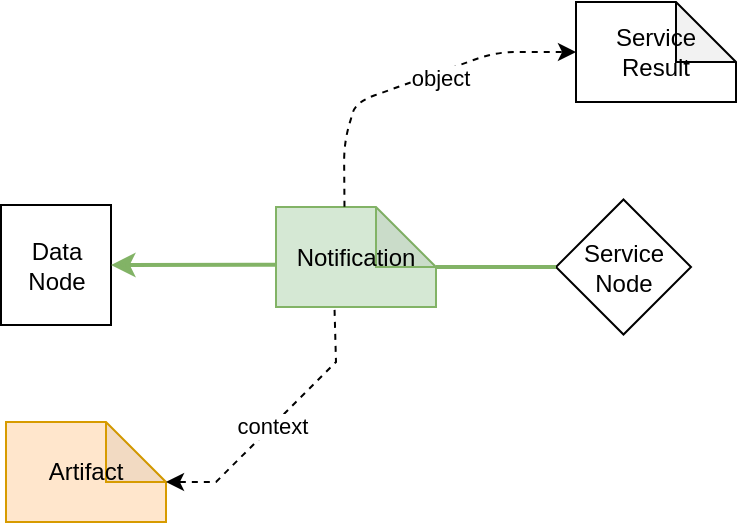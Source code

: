 <mxfile version="20.3.0" type="google"><diagram id="bKlIuONL0UMYNWtzhna3" name="Page-1"><mxGraphModel grid="1" page="1" gridSize="10" guides="1" tooltips="1" connect="1" arrows="1" fold="1" pageScale="1" pageWidth="827" pageHeight="1169" math="0" shadow="0"><root><mxCell id="0"/><mxCell id="1" parent="0"/><mxCell id="B7y1gIS1nqqBivOsphvt-4" value="Data&lt;br&gt;Node" style="rounded=0;whiteSpace=wrap;html=1;rotation=0;" vertex="1" parent="1"><mxGeometry x="112.5" y="391.5" width="55" height="60" as="geometry"/></mxCell><mxCell id="B7y1gIS1nqqBivOsphvt-5" value="Notification" style="shape=note;whiteSpace=wrap;html=1;backgroundOutline=1;darkOpacity=0.05;strokeColor=#82b366;fillColor=#d5e8d4;" vertex="1" parent="1"><mxGeometry x="250" y="392.5" width="80" height="50" as="geometry"/></mxCell><mxCell id="B7y1gIS1nqqBivOsphvt-8" value="" style="endArrow=classic;html=1;entryX=0;entryY=0.5;entryDx=0;entryDy=0;entryPerimeter=0;dashed=1;exitX=0.428;exitY=-0.003;exitDx=0;exitDy=0;exitPerimeter=0;" edge="1" parent="1" source="B7y1gIS1nqqBivOsphvt-5" target="1w3zaBxk2jP9lgrqFNdk-1"><mxGeometry width="50" height="50" relative="1" as="geometry"><mxPoint x="280" y="390" as="sourcePoint"/><mxPoint x="170" y="315" as="targetPoint"/><Array as="points"><mxPoint x="284" y="360"/><mxPoint x="290" y="340"/><mxPoint x="360" y="315"/></Array></mxGeometry></mxCell><mxCell id="B7y1gIS1nqqBivOsphvt-9" value="object" style="edgeLabel;html=1;align=center;verticalAlign=middle;resizable=0;points=[];" vertex="1" connectable="0" parent="B7y1gIS1nqqBivOsphvt-8"><mxGeometry x="0.15" y="-2" relative="1" as="geometry"><mxPoint as="offset"/></mxGeometry></mxCell><mxCell id="1w3zaBxk2jP9lgrqFNdk-1" value="Service&lt;br&gt;Result" style="shape=note;whiteSpace=wrap;html=1;backgroundOutline=1;darkOpacity=0.05;" vertex="1" parent="1"><mxGeometry x="400" y="290" width="80" height="50" as="geometry"/></mxCell><mxCell id="1w3zaBxk2jP9lgrqFNdk-2" value="Artifact" style="shape=note;whiteSpace=wrap;html=1;backgroundOutline=1;darkOpacity=0.05;strokeColor=#d79b00;fillColor=#ffe6cc;" vertex="1" parent="1"><mxGeometry x="115" y="500" width="80" height="50" as="geometry"/></mxCell><mxCell id="1w3zaBxk2jP9lgrqFNdk-3" value="" style="endArrow=classic;html=1;rounded=0;entryX=0;entryY=0;entryDx=80;entryDy=30;entryPerimeter=0;dashed=1;exitX=0.366;exitY=1.029;exitDx=0;exitDy=0;exitPerimeter=0;" edge="1" parent="1" source="B7y1gIS1nqqBivOsphvt-5" target="1w3zaBxk2jP9lgrqFNdk-2"><mxGeometry width="50" height="50" relative="1" as="geometry"><mxPoint x="330" y="436.5" as="sourcePoint"/><mxPoint x="414" y="529" as="targetPoint"/><Array as="points"><mxPoint x="280" y="470"/><mxPoint x="220" y="530"/></Array></mxGeometry></mxCell><mxCell id="1w3zaBxk2jP9lgrqFNdk-8" value="context" style="edgeLabel;html=1;align=center;verticalAlign=middle;resizable=0;points=[];" connectable="0" vertex="1" parent="1w3zaBxk2jP9lgrqFNdk-3"><mxGeometry x="0.043" relative="1" as="geometry"><mxPoint as="offset"/></mxGeometry></mxCell><mxCell id="qJPWsQ2E9NH4Jc2ol6bn-1" value="Service&lt;br&gt;Node" style="rhombus;whiteSpace=wrap;html=1;" vertex="1" parent="1"><mxGeometry x="390" y="388.75" width="67.5" height="67.5" as="geometry"/></mxCell><mxCell id="NfxFeVmJ3eAtAK794Kii-2" value="" style="endArrow=classic;html=1;rounded=0;entryX=1;entryY=0.5;entryDx=0;entryDy=0;exitX=-0.002;exitY=0.577;exitDx=0;exitDy=0;exitPerimeter=0;strokeWidth=2;fillColor=#d5e8d4;strokeColor=#82b366;" edge="1" parent="1" source="B7y1gIS1nqqBivOsphvt-5" target="B7y1gIS1nqqBivOsphvt-4"><mxGeometry width="50" height="50" relative="1" as="geometry"><mxPoint x="220" y="510" as="sourcePoint"/><mxPoint x="270" y="460" as="targetPoint"/></mxGeometry></mxCell><mxCell id="NfxFeVmJ3eAtAK794Kii-3" value="" style="endArrow=none;html=1;rounded=0;strokeWidth=2;entryX=0;entryY=0.5;entryDx=0;entryDy=0;exitX=0;exitY=0;exitDx=80;exitDy=30;exitPerimeter=0;fillColor=#d5e8d4;strokeColor=#82b366;" edge="1" parent="1" source="B7y1gIS1nqqBivOsphvt-5" target="qJPWsQ2E9NH4Jc2ol6bn-1"><mxGeometry width="50" height="50" relative="1" as="geometry"><mxPoint x="240" y="500" as="sourcePoint"/><mxPoint x="290" y="450" as="targetPoint"/></mxGeometry></mxCell></root></mxGraphModel></diagram></mxfile>